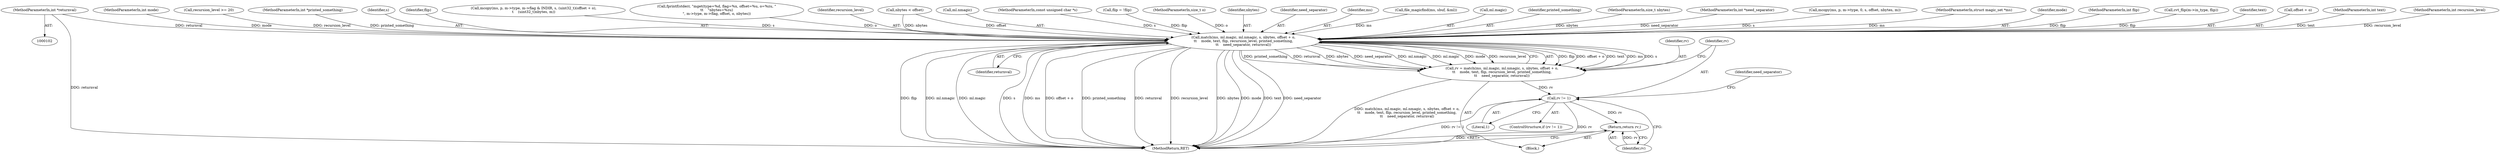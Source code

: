 digraph "0_file_4a284c89d6ef11aca34da65da7d673050a5ea320_4@pointer" {
"1000115" [label="(MethodParameterIn,int *returnval)"];
"1001717" [label="(Call,match(ms, ml.magic, ml.nmagic, s, nbytes, offset + o,\n\t\t    mode, text, flip, recursion_level, printed_something,\n\t\t    need_separator, returnval))"];
"1001715" [label="(Call,rv = match(ms, ml.magic, ml.nmagic, s, nbytes, offset + o,\n\t\t    mode, text, flip, recursion_level, printed_something,\n\t\t    need_separator, returnval))"];
"1001738" [label="(Call,rv != 1)"];
"1001745" [label="(Return,return rv;)"];
"1001737" [label="(ControlStructure,if (rv != 1))"];
"1001731" [label="(Identifier,text)"];
"1001727" [label="(Call,offset + o)"];
"1001738" [label="(Call,rv != 1)"];
"1001745" [label="(Return,return rv;)"];
"1000110" [label="(MethodParameterIn,int text)"];
"1001717" [label="(Call,match(ms, ml.magic, ml.nmagic, s, nbytes, offset + o,\n\t\t    mode, text, flip, recursion_level, printed_something,\n\t\t    need_separator, returnval))"];
"1000112" [label="(MethodParameterIn,int recursion_level)"];
"1001715" [label="(Call,rv = match(ms, ml.magic, ml.nmagic, s, nbytes, offset + o,\n\t\t    mode, text, flip, recursion_level, printed_something,\n\t\t    need_separator, returnval))"];
"1000109" [label="(MethodParameterIn,int mode)"];
"1000139" [label="(Call,recursion_level >= 20)"];
"1000113" [label="(MethodParameterIn,int *printed_something)"];
"1001725" [label="(Identifier,s)"];
"1001732" [label="(Identifier,flip)"];
"1001777" [label="(MethodReturn,RET)"];
"1000152" [label="(Call,mcopy(ms, p, m->type, m->flag & INDIR, s, (uint32_t)(offset + o),\n\t    (uint32_t)nbytes, m))"];
"1001739" [label="(Identifier,rv)"];
"1000187" [label="(Call,fprintf(stderr, \"mget(type=%d, flag=%x, offset=%u, o=%zu, \"\n\t\t    \"nbytes=%zu)\n\", m->type, m->flag, offset, o, nbytes))"];
"1001746" [label="(Identifier,rv)"];
"1001733" [label="(Identifier,recursion_level)"];
"1001659" [label="(Call,nbytes < offset)"];
"1001722" [label="(Call,ml.nmagic)"];
"1000104" [label="(MethodParameterIn,const unsigned char *s)"];
"1001679" [label="(Call,flip = !flip)"];
"1000107" [label="(MethodParameterIn,size_t o)"];
"1001726" [label="(Identifier,nbytes)"];
"1001735" [label="(Identifier,need_separator)"];
"1001740" [label="(Literal,1)"];
"1001718" [label="(Identifier,ms)"];
"1000115" [label="(MethodParameterIn,int *returnval)"];
"1001685" [label="(Call,file_magicfind(ms, sbuf, &ml))"];
"1001743" [label="(Identifier,need_separator)"];
"1001719" [label="(Call,ml.magic)"];
"1001736" [label="(Identifier,returnval)"];
"1001734" [label="(Identifier,printed_something)"];
"1000106" [label="(MethodParameterIn,size_t nbytes)"];
"1000114" [label="(MethodParameterIn,int *need_separator)"];
"1001404" [label="(Call,mcopy(ms, p, m->type, 0, s, offset, nbytes, m))"];
"1000103" [label="(MethodParameterIn,struct magic_set *ms)"];
"1001716" [label="(Identifier,rv)"];
"1001730" [label="(Identifier,mode)"];
"1000111" [label="(MethodParameterIn,int flip)"];
"1000418" [label="(Call,cvt_flip(m->in_type, flip))"];
"1001449" [label="(Block,)"];
"1000115" -> "1000102"  [label="AST: "];
"1000115" -> "1001777"  [label="DDG: returnval"];
"1000115" -> "1001717"  [label="DDG: returnval"];
"1001717" -> "1001715"  [label="AST: "];
"1001717" -> "1001736"  [label="CFG: "];
"1001718" -> "1001717"  [label="AST: "];
"1001719" -> "1001717"  [label="AST: "];
"1001722" -> "1001717"  [label="AST: "];
"1001725" -> "1001717"  [label="AST: "];
"1001726" -> "1001717"  [label="AST: "];
"1001727" -> "1001717"  [label="AST: "];
"1001730" -> "1001717"  [label="AST: "];
"1001731" -> "1001717"  [label="AST: "];
"1001732" -> "1001717"  [label="AST: "];
"1001733" -> "1001717"  [label="AST: "];
"1001734" -> "1001717"  [label="AST: "];
"1001735" -> "1001717"  [label="AST: "];
"1001736" -> "1001717"  [label="AST: "];
"1001715" -> "1001717"  [label="CFG: "];
"1001717" -> "1001777"  [label="DDG: nbytes"];
"1001717" -> "1001777"  [label="DDG: mode"];
"1001717" -> "1001777"  [label="DDG: text"];
"1001717" -> "1001777"  [label="DDG: need_separator"];
"1001717" -> "1001777"  [label="DDG: flip"];
"1001717" -> "1001777"  [label="DDG: ml.nmagic"];
"1001717" -> "1001777"  [label="DDG: ml.magic"];
"1001717" -> "1001777"  [label="DDG: s"];
"1001717" -> "1001777"  [label="DDG: ms"];
"1001717" -> "1001777"  [label="DDG: offset + o"];
"1001717" -> "1001777"  [label="DDG: printed_something"];
"1001717" -> "1001777"  [label="DDG: returnval"];
"1001717" -> "1001777"  [label="DDG: recursion_level"];
"1001717" -> "1001715"  [label="DDG: flip"];
"1001717" -> "1001715"  [label="DDG: offset + o"];
"1001717" -> "1001715"  [label="DDG: text"];
"1001717" -> "1001715"  [label="DDG: ms"];
"1001717" -> "1001715"  [label="DDG: s"];
"1001717" -> "1001715"  [label="DDG: printed_something"];
"1001717" -> "1001715"  [label="DDG: returnval"];
"1001717" -> "1001715"  [label="DDG: nbytes"];
"1001717" -> "1001715"  [label="DDG: need_separator"];
"1001717" -> "1001715"  [label="DDG: ml.nmagic"];
"1001717" -> "1001715"  [label="DDG: ml.magic"];
"1001717" -> "1001715"  [label="DDG: mode"];
"1001717" -> "1001715"  [label="DDG: recursion_level"];
"1001685" -> "1001717"  [label="DDG: ms"];
"1000103" -> "1001717"  [label="DDG: ms"];
"1001404" -> "1001717"  [label="DDG: s"];
"1000152" -> "1001717"  [label="DDG: s"];
"1000104" -> "1001717"  [label="DDG: s"];
"1001659" -> "1001717"  [label="DDG: nbytes"];
"1001659" -> "1001717"  [label="DDG: offset"];
"1000106" -> "1001717"  [label="DDG: nbytes"];
"1000187" -> "1001717"  [label="DDG: o"];
"1000107" -> "1001717"  [label="DDG: o"];
"1000109" -> "1001717"  [label="DDG: mode"];
"1000110" -> "1001717"  [label="DDG: text"];
"1001679" -> "1001717"  [label="DDG: flip"];
"1000418" -> "1001717"  [label="DDG: flip"];
"1000111" -> "1001717"  [label="DDG: flip"];
"1000139" -> "1001717"  [label="DDG: recursion_level"];
"1000112" -> "1001717"  [label="DDG: recursion_level"];
"1000113" -> "1001717"  [label="DDG: printed_something"];
"1000114" -> "1001717"  [label="DDG: need_separator"];
"1001715" -> "1001449"  [label="AST: "];
"1001716" -> "1001715"  [label="AST: "];
"1001739" -> "1001715"  [label="CFG: "];
"1001715" -> "1001777"  [label="DDG: match(ms, ml.magic, ml.nmagic, s, nbytes, offset + o,\n\t\t    mode, text, flip, recursion_level, printed_something,\n\t\t    need_separator, returnval)"];
"1001715" -> "1001738"  [label="DDG: rv"];
"1001738" -> "1001737"  [label="AST: "];
"1001738" -> "1001740"  [label="CFG: "];
"1001739" -> "1001738"  [label="AST: "];
"1001740" -> "1001738"  [label="AST: "];
"1001743" -> "1001738"  [label="CFG: "];
"1001746" -> "1001738"  [label="CFG: "];
"1001738" -> "1001777"  [label="DDG: rv != 1"];
"1001738" -> "1001777"  [label="DDG: rv"];
"1001738" -> "1001745"  [label="DDG: rv"];
"1001745" -> "1001449"  [label="AST: "];
"1001745" -> "1001746"  [label="CFG: "];
"1001746" -> "1001745"  [label="AST: "];
"1001777" -> "1001745"  [label="CFG: "];
"1001745" -> "1001777"  [label="DDG: <RET>"];
"1001746" -> "1001745"  [label="DDG: rv"];
}
